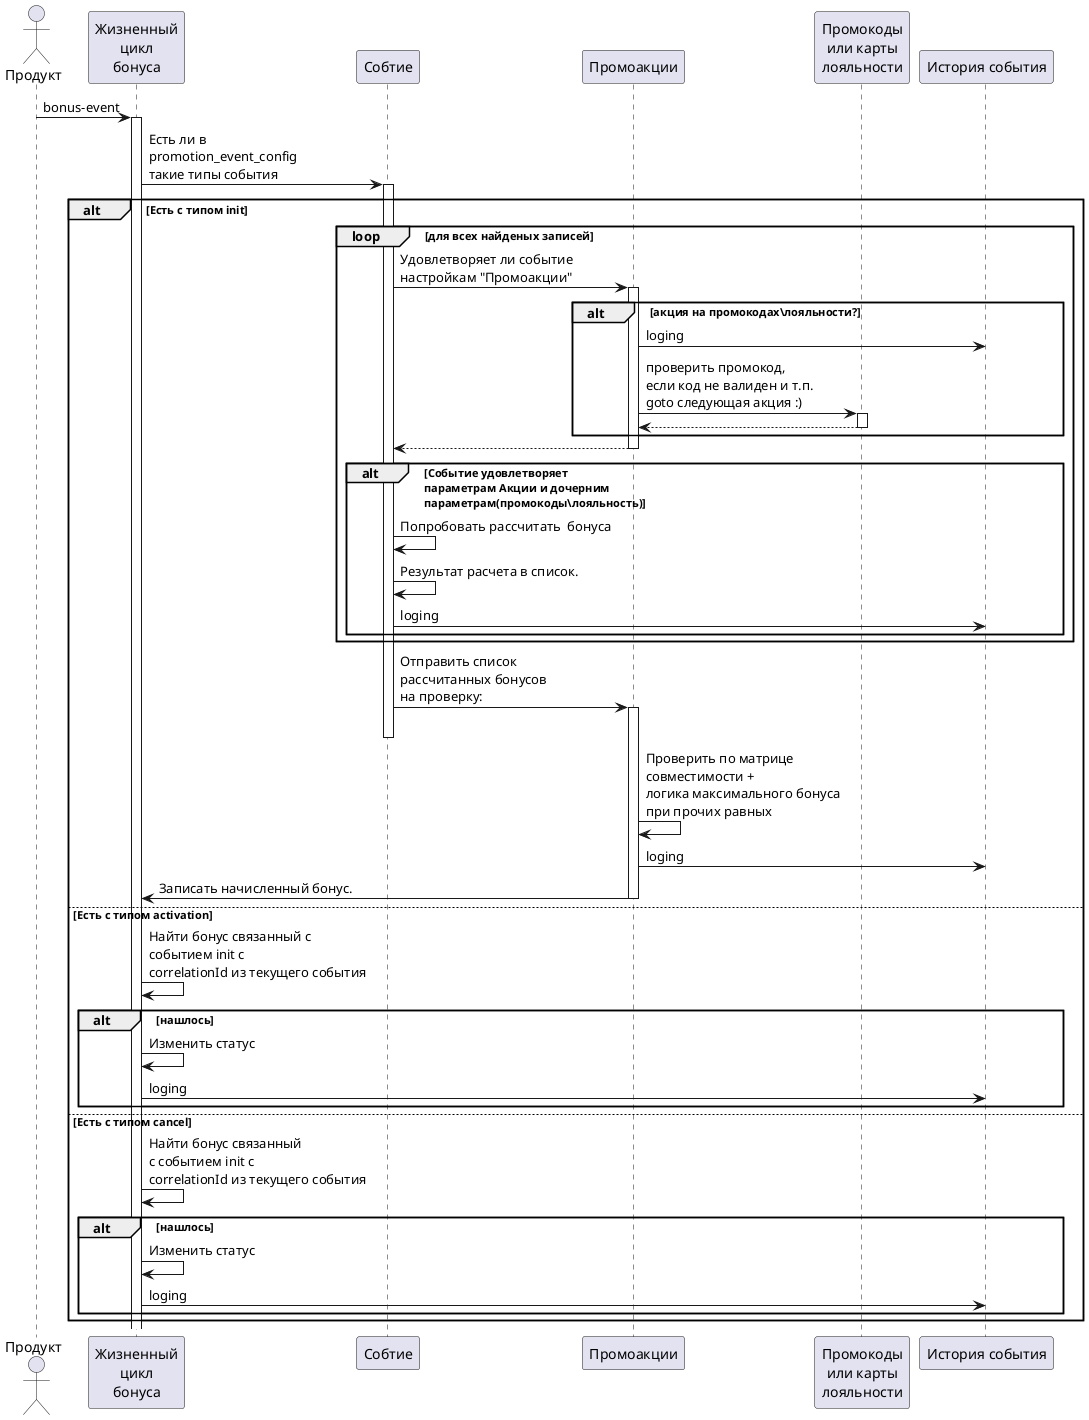 @startuml
'https://plantuml.com/sequence-diagram


actor "Продукт" as product

participant "Жизненный\nцикл\nбонуса" as bonus
participant "Собтие" as event
participant "Промоакции" as actions
participant "Промокоды\nили карты\nлояльности" as codes


participant "История события" as history
product -> bonus++ : bonus-event
bonus -> event++ : Есть ли в\npromotion_event_config\nтакие типы события
alt Есть с типом init
    loop для всех найденых записей
        event ->  actions++ : Удовлетворяет ли событие\nнастройкам "Промоакции"

        alt акция на промокодах\лояльности?
            actions -> history : loging
            actions -> codes++ : проверить промокод,\nесли код не валиден и т.п.\ngoto следующая акция :)
            return
        end
        return
        alt Событие удовлетворяет\nпараметрам Акции и дочерним\nпараметрам(промокоды\лояльность)
            event -> event : Попробовать рассчитать  бонуса
            event -> event : Результат расчета в список.
            event  -> history : loging
        end
    end
    event -> actions++ : Отправить список\nрассчитанных бонусов\nна проверку:
    event--
    actions -> actions : Проверить по матрице\nсовместимости +\nлогика максимального бонуса\nпри прочих равных
    actions  -> history : loging
    actions -> bonus : Записать начисленный бонус.
    actions--
else Есть с типом activation
    bonus -> bonus : Найти бонус связанный с\nсобытием init с\ncorrelationId из текущего события
    alt нашлось
        bonus -> bonus :Изменить статус
        bonus -> history : loging
    end


else Есть с типом cancel
    bonus -> bonus : Найти бонус связанный\nс событием init с\ncorrelationId из текущего события
    alt нашлось
        bonus -> bonus :Изменить статус
        bonus -> history : loging
    end


end alt


@enduml